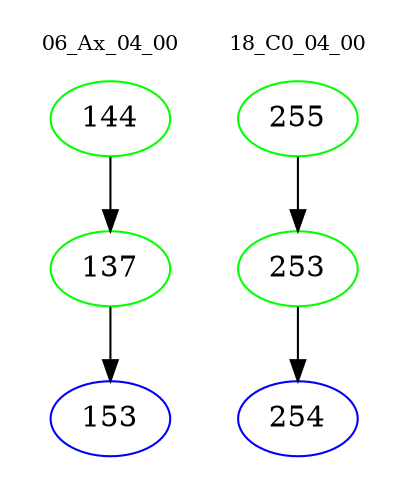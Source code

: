 digraph{
subgraph cluster_0 {
color = white
label = "06_Ax_04_00";
fontsize=10;
T0_144 [label="144", color="green"]
T0_144 -> T0_137 [color="black"]
T0_137 [label="137", color="green"]
T0_137 -> T0_153 [color="black"]
T0_153 [label="153", color="blue"]
}
subgraph cluster_1 {
color = white
label = "18_C0_04_00";
fontsize=10;
T1_255 [label="255", color="green"]
T1_255 -> T1_253 [color="black"]
T1_253 [label="253", color="green"]
T1_253 -> T1_254 [color="black"]
T1_254 [label="254", color="blue"]
}
}

